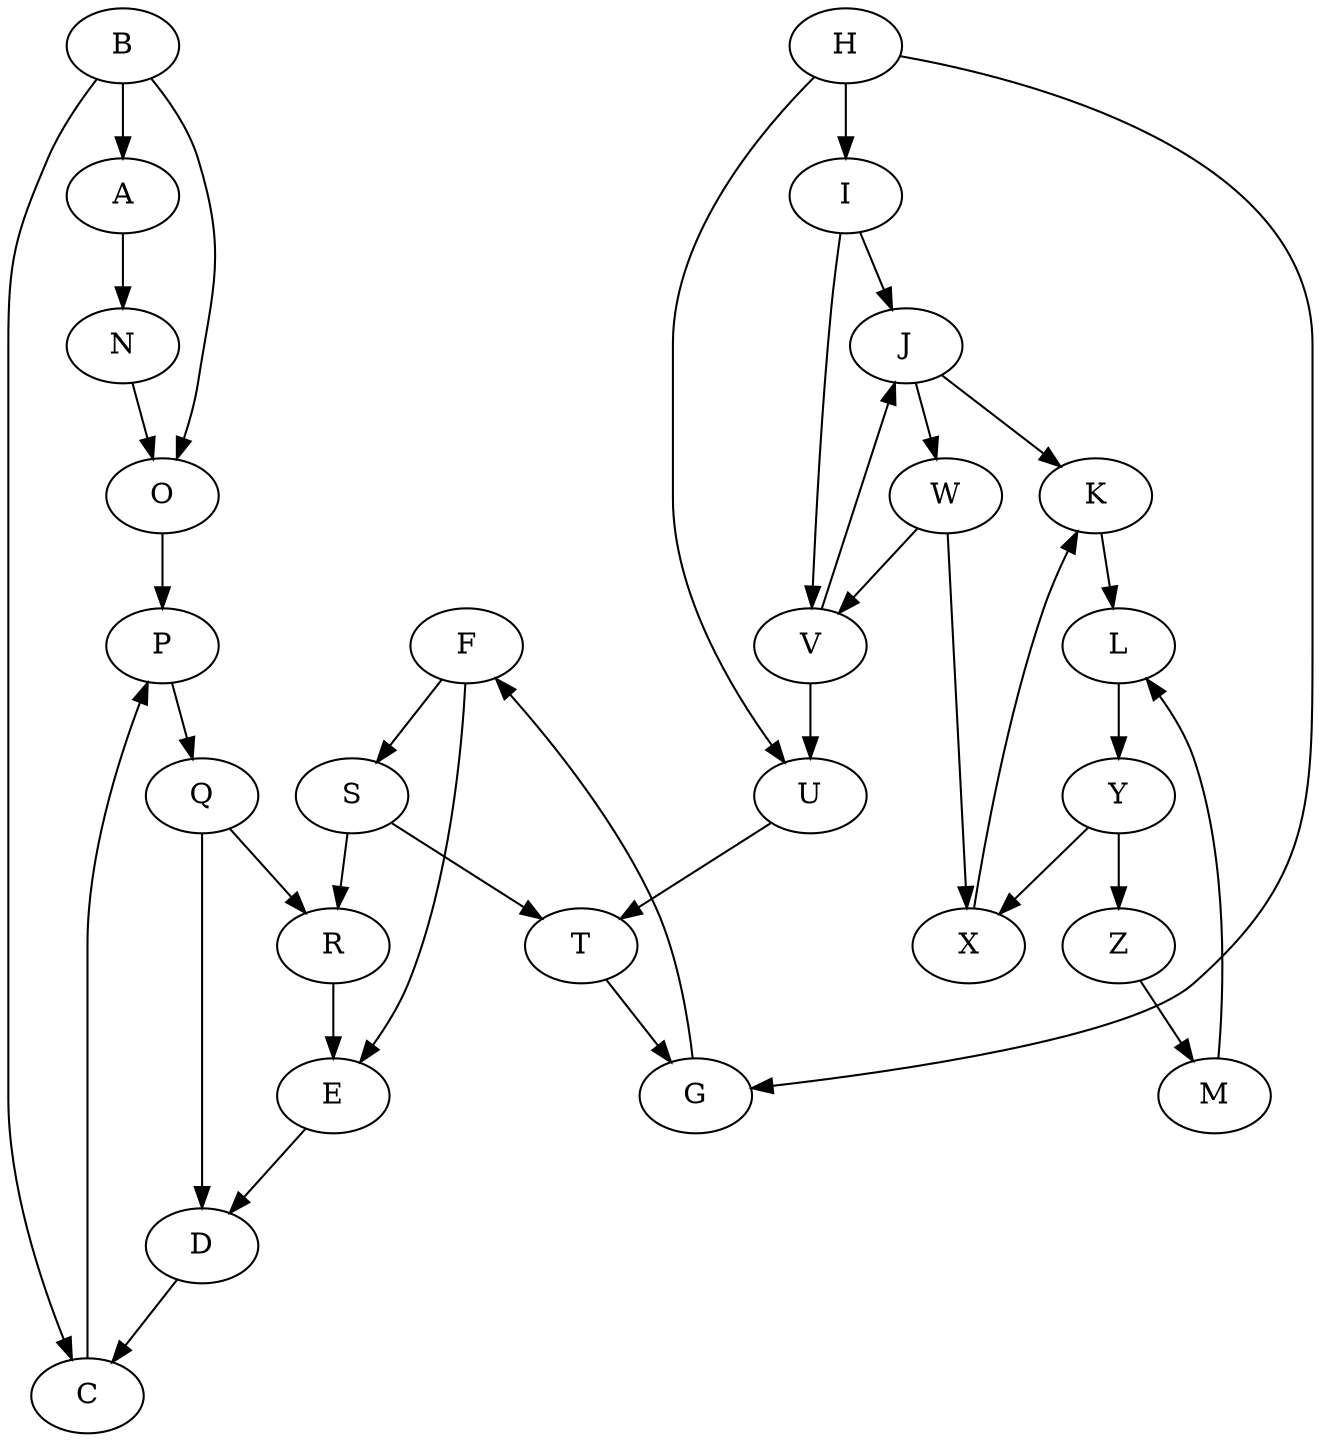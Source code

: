 digraph ex2 {	P -> Q;	T -> G;	H -> U;	H -> G;	H -> I;	U -> T;	F -> E;	F -> S;	Z -> M;	O -> P;	C -> P;	X -> K;	L -> Y;	G -> F;	M -> L;	J -> K;	J -> W;	V -> U;	V -> J;	E -> D;	S -> R;	S -> T;	I -> V;	I -> J;	Y -> X;	Y -> Z;	W -> V;	W -> X;	A -> N;	Q -> D;	Q -> R;	R -> E;	B -> A;	B -> O;	B -> C;	D -> C;	K -> L;	N -> O;}